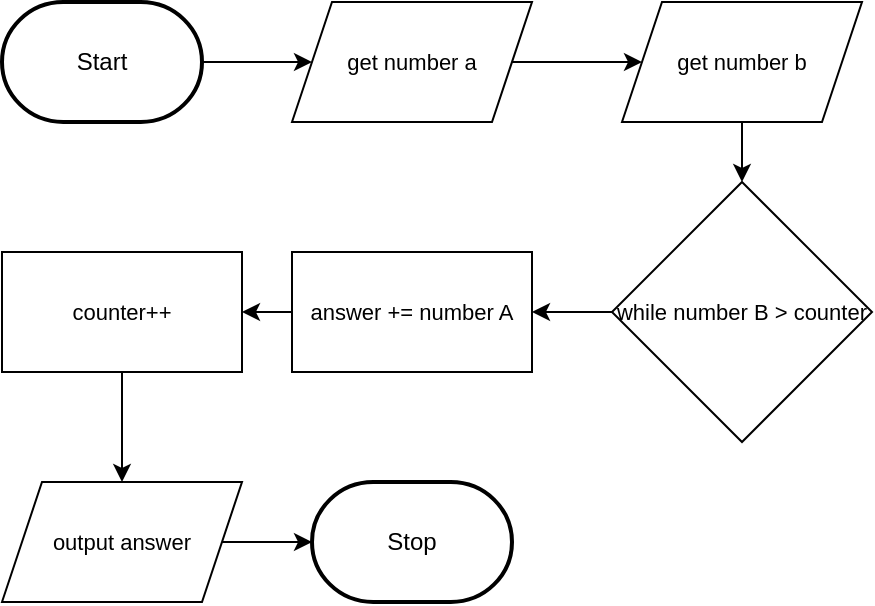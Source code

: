 <mxfile>
    <diagram id="HIP3nbAZw_EuaXWnEj3U" name="Page-1">
        <mxGraphModel dx="1045" dy="721" grid="1" gridSize="10" guides="1" tooltips="1" connect="1" arrows="1" fold="1" page="1" pageScale="1" pageWidth="850" pageHeight="1100" math="0" shadow="0">
            <root>
                <mxCell id="0"/>
                <mxCell id="1" parent="0"/>
                <mxCell id="7" value="" style="edgeStyle=orthogonalEdgeStyle;shape=connector;rounded=0;html=1;labelBackgroundColor=default;strokeColor=default;fontFamily=Helvetica;fontSize=11;fontColor=default;endArrow=classic;" parent="1" source="2" target="4" edge="1">
                    <mxGeometry relative="1" as="geometry"/>
                </mxCell>
                <mxCell id="2" value="Start" style="strokeWidth=2;html=1;shape=mxgraph.flowchart.terminator;whiteSpace=wrap;" parent="1" vertex="1">
                    <mxGeometry x="280" y="100" width="100" height="60" as="geometry"/>
                </mxCell>
                <mxCell id="3" value="Stop" style="strokeWidth=2;html=1;shape=mxgraph.flowchart.terminator;whiteSpace=wrap;" parent="1" vertex="1">
                    <mxGeometry x="435" y="340" width="100" height="60" as="geometry"/>
                </mxCell>
                <mxCell id="9" value="" style="edgeStyle=orthogonalEdgeStyle;shape=connector;rounded=0;html=1;labelBackgroundColor=default;strokeColor=default;fontFamily=Helvetica;fontSize=11;fontColor=default;endArrow=classic;" parent="1" source="4" target="8" edge="1">
                    <mxGeometry relative="1" as="geometry"/>
                </mxCell>
                <mxCell id="4" value="get number a" style="shape=parallelogram;perimeter=parallelogramPerimeter;whiteSpace=wrap;html=1;fixedSize=1;fontFamily=Helvetica;fontSize=11;fontColor=default;" parent="1" vertex="1">
                    <mxGeometry x="425" y="100" width="120" height="60" as="geometry"/>
                </mxCell>
                <mxCell id="11" value="" style="edgeStyle=orthogonalEdgeStyle;shape=connector;rounded=0;html=1;labelBackgroundColor=default;strokeColor=default;fontFamily=Helvetica;fontSize=11;fontColor=default;endArrow=classic;" parent="1" source="8" target="10" edge="1">
                    <mxGeometry relative="1" as="geometry"/>
                </mxCell>
                <mxCell id="8" value="get number b" style="shape=parallelogram;perimeter=parallelogramPerimeter;whiteSpace=wrap;html=1;fixedSize=1;fontFamily=Helvetica;fontSize=11;fontColor=default;" parent="1" vertex="1">
                    <mxGeometry x="590" y="100" width="120" height="60" as="geometry"/>
                </mxCell>
                <mxCell id="13" value="" style="edgeStyle=orthogonalEdgeStyle;shape=connector;rounded=0;html=1;labelBackgroundColor=default;strokeColor=default;fontFamily=Helvetica;fontSize=11;fontColor=default;endArrow=classic;" parent="1" source="10" target="12" edge="1">
                    <mxGeometry relative="1" as="geometry"/>
                </mxCell>
                <mxCell id="10" value="while number B &amp;gt; counter" style="rhombus;whiteSpace=wrap;html=1;fontSize=11;" parent="1" vertex="1">
                    <mxGeometry x="585" y="190" width="130" height="130" as="geometry"/>
                </mxCell>
                <mxCell id="15" value="" style="edgeStyle=none;html=1;" edge="1" parent="1" source="12" target="14">
                    <mxGeometry relative="1" as="geometry"/>
                </mxCell>
                <mxCell id="12" value="answer += number A" style="whiteSpace=wrap;html=1;fontSize=11;" parent="1" vertex="1">
                    <mxGeometry x="425" y="225" width="120" height="60" as="geometry"/>
                </mxCell>
                <mxCell id="17" value="" style="edgeStyle=none;html=1;" edge="1" parent="1" source="14" target="16">
                    <mxGeometry relative="1" as="geometry"/>
                </mxCell>
                <mxCell id="14" value="counter++" style="whiteSpace=wrap;html=1;fontSize=11;" vertex="1" parent="1">
                    <mxGeometry x="280" y="225" width="120" height="60" as="geometry"/>
                </mxCell>
                <mxCell id="18" value="" style="edgeStyle=none;html=1;" edge="1" parent="1" source="16" target="3">
                    <mxGeometry relative="1" as="geometry"/>
                </mxCell>
                <mxCell id="16" value="output answer" style="shape=parallelogram;perimeter=parallelogramPerimeter;whiteSpace=wrap;html=1;fixedSize=1;fontSize=11;" vertex="1" parent="1">
                    <mxGeometry x="280" y="340" width="120" height="60" as="geometry"/>
                </mxCell>
            </root>
        </mxGraphModel>
    </diagram>
</mxfile>